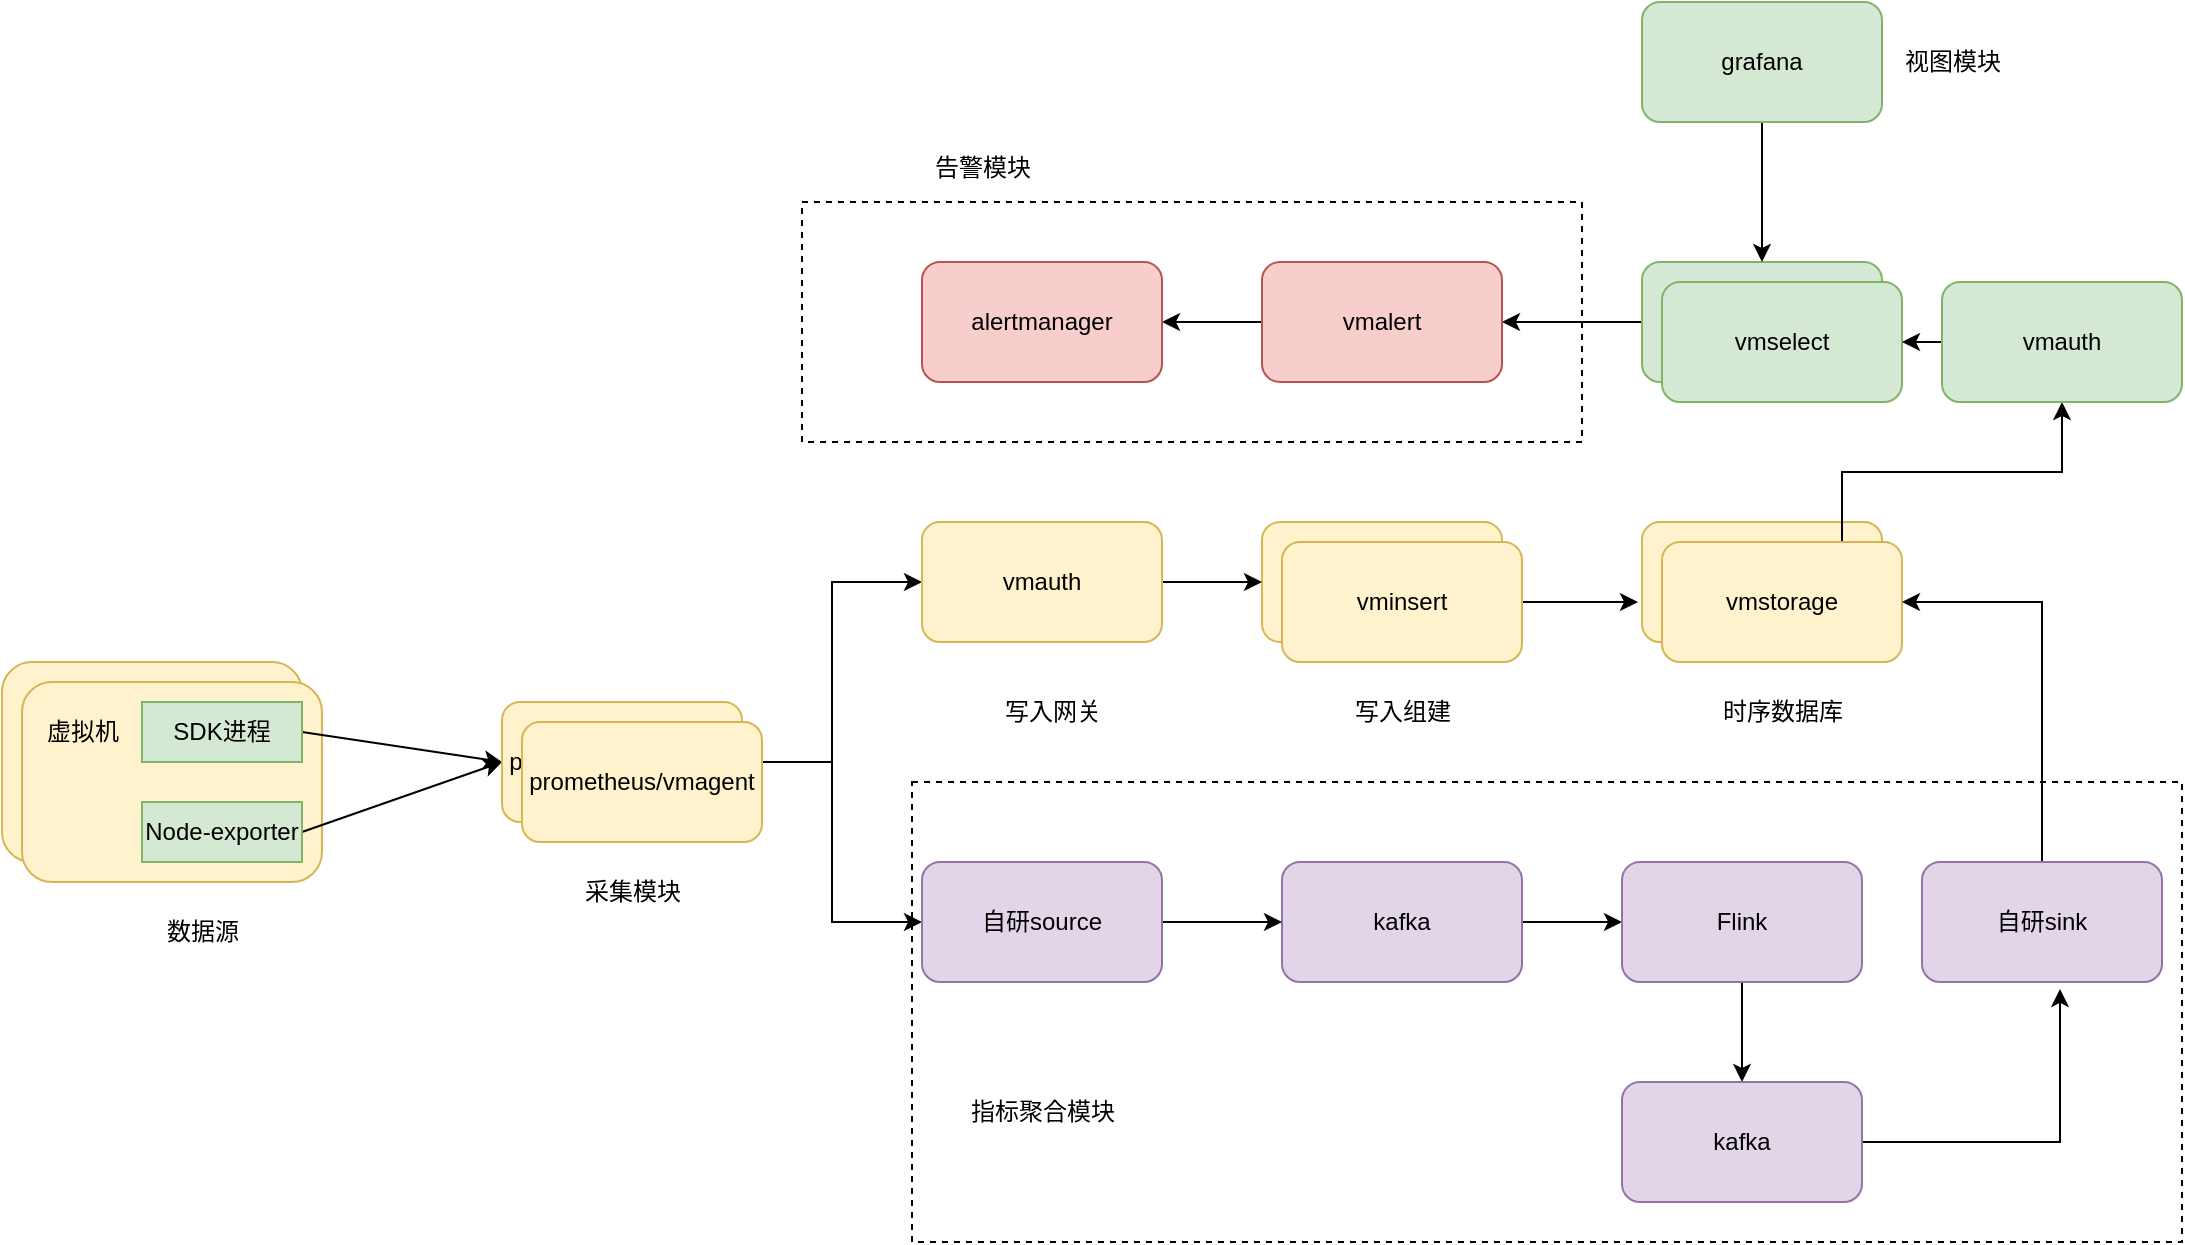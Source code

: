 <mxfile version="21.7.1" type="device">
  <diagram name="第 1 页" id="fkfbWnTUXxYp3sP-v49q">
    <mxGraphModel dx="1145" dy="618" grid="1" gridSize="10" guides="1" tooltips="1" connect="1" arrows="1" fold="1" page="1" pageScale="1" pageWidth="2339" pageHeight="3300" math="0" shadow="0">
      <root>
        <mxCell id="0" />
        <mxCell id="1" parent="0" />
        <mxCell id="iMyqDtAnHTY7d6lFeYDp-47" value="" style="rounded=0;whiteSpace=wrap;html=1;dashed=1;" vertex="1" parent="1">
          <mxGeometry x="505" y="430" width="635" height="230" as="geometry" />
        </mxCell>
        <mxCell id="iMyqDtAnHTY7d6lFeYDp-43" value="" style="rounded=0;whiteSpace=wrap;html=1;dashed=1;" vertex="1" parent="1">
          <mxGeometry x="450" y="140" width="390" height="120" as="geometry" />
        </mxCell>
        <mxCell id="iMyqDtAnHTY7d6lFeYDp-1" value="" style="rounded=1;whiteSpace=wrap;html=1;fillColor=#fff2cc;strokeColor=#d6b656;" vertex="1" parent="1">
          <mxGeometry x="50" y="370" width="150" height="100" as="geometry" />
        </mxCell>
        <mxCell id="iMyqDtAnHTY7d6lFeYDp-2" value="SDK进程" style="rounded=0;whiteSpace=wrap;html=1;fillColor=#d5e8d4;strokeColor=#82b366;" vertex="1" parent="1">
          <mxGeometry x="110" y="380" width="80" height="30" as="geometry" />
        </mxCell>
        <mxCell id="iMyqDtAnHTY7d6lFeYDp-3" value="Node-exporter" style="rounded=0;whiteSpace=wrap;html=1;fillColor=#d5e8d4;strokeColor=#82b366;" vertex="1" parent="1">
          <mxGeometry x="110" y="430" width="80" height="30" as="geometry" />
        </mxCell>
        <mxCell id="iMyqDtAnHTY7d6lFeYDp-4" value="虚拟机" style="text;html=1;align=center;verticalAlign=middle;resizable=0;points=[];autosize=1;strokeColor=none;fillColor=none;" vertex="1" parent="1">
          <mxGeometry x="50" y="380" width="60" height="30" as="geometry" />
        </mxCell>
        <mxCell id="iMyqDtAnHTY7d6lFeYDp-5" value="" style="rounded=1;whiteSpace=wrap;html=1;fillColor=#fff2cc;strokeColor=#d6b656;" vertex="1" parent="1">
          <mxGeometry x="60" y="380" width="150" height="100" as="geometry" />
        </mxCell>
        <mxCell id="iMyqDtAnHTY7d6lFeYDp-10" style="rounded=0;orthogonalLoop=1;jettySize=auto;html=1;exitX=1;exitY=0.5;exitDx=0;exitDy=0;entryX=0;entryY=0.5;entryDx=0;entryDy=0;" edge="1" parent="1" source="iMyqDtAnHTY7d6lFeYDp-6" target="iMyqDtAnHTY7d6lFeYDp-9">
          <mxGeometry relative="1" as="geometry" />
        </mxCell>
        <mxCell id="iMyqDtAnHTY7d6lFeYDp-6" value="SDK进程" style="rounded=0;whiteSpace=wrap;html=1;fillColor=#d5e8d4;strokeColor=#82b366;" vertex="1" parent="1">
          <mxGeometry x="120" y="390" width="80" height="30" as="geometry" />
        </mxCell>
        <mxCell id="iMyqDtAnHTY7d6lFeYDp-11" style="rounded=0;orthogonalLoop=1;jettySize=auto;html=1;exitX=1;exitY=0.5;exitDx=0;exitDy=0;" edge="1" parent="1" source="iMyqDtAnHTY7d6lFeYDp-7">
          <mxGeometry relative="1" as="geometry">
            <mxPoint x="300" y="420" as="targetPoint" />
          </mxGeometry>
        </mxCell>
        <mxCell id="iMyqDtAnHTY7d6lFeYDp-7" value="Node-exporter" style="rounded=0;whiteSpace=wrap;html=1;fillColor=#d5e8d4;strokeColor=#82b366;" vertex="1" parent="1">
          <mxGeometry x="120" y="440" width="80" height="30" as="geometry" />
        </mxCell>
        <mxCell id="iMyqDtAnHTY7d6lFeYDp-8" value="虚拟机" style="text;html=1;align=center;verticalAlign=middle;resizable=0;points=[];autosize=1;strokeColor=none;fillColor=none;" vertex="1" parent="1">
          <mxGeometry x="60" y="390" width="60" height="30" as="geometry" />
        </mxCell>
        <mxCell id="iMyqDtAnHTY7d6lFeYDp-15" style="edgeStyle=orthogonalEdgeStyle;rounded=0;orthogonalLoop=1;jettySize=auto;html=1;exitX=1;exitY=0.5;exitDx=0;exitDy=0;entryX=0;entryY=0.5;entryDx=0;entryDy=0;" edge="1" parent="1" source="iMyqDtAnHTY7d6lFeYDp-9" target="iMyqDtAnHTY7d6lFeYDp-14">
          <mxGeometry relative="1" as="geometry" />
        </mxCell>
        <mxCell id="iMyqDtAnHTY7d6lFeYDp-18" style="edgeStyle=orthogonalEdgeStyle;rounded=0;orthogonalLoop=1;jettySize=auto;html=1;exitX=1;exitY=0.5;exitDx=0;exitDy=0;entryX=0;entryY=0.5;entryDx=0;entryDy=0;" edge="1" parent="1" source="iMyqDtAnHTY7d6lFeYDp-9" target="iMyqDtAnHTY7d6lFeYDp-17">
          <mxGeometry relative="1" as="geometry" />
        </mxCell>
        <mxCell id="iMyqDtAnHTY7d6lFeYDp-9" value="prometheus/vmagent" style="rounded=1;whiteSpace=wrap;html=1;fillColor=#fff2cc;strokeColor=#d6b656;" vertex="1" parent="1">
          <mxGeometry x="300" y="390" width="120" height="60" as="geometry" />
        </mxCell>
        <mxCell id="iMyqDtAnHTY7d6lFeYDp-13" value="vminsert" style="rounded=1;whiteSpace=wrap;html=1;fillColor=#fff2cc;strokeColor=#d6b656;" vertex="1" parent="1">
          <mxGeometry x="680" y="300" width="120" height="60" as="geometry" />
        </mxCell>
        <mxCell id="iMyqDtAnHTY7d6lFeYDp-26" style="edgeStyle=orthogonalEdgeStyle;rounded=0;orthogonalLoop=1;jettySize=auto;html=1;exitX=1;exitY=0.5;exitDx=0;exitDy=0;entryX=0;entryY=0.5;entryDx=0;entryDy=0;" edge="1" parent="1" source="iMyqDtAnHTY7d6lFeYDp-14" target="iMyqDtAnHTY7d6lFeYDp-13">
          <mxGeometry relative="1" as="geometry" />
        </mxCell>
        <mxCell id="iMyqDtAnHTY7d6lFeYDp-14" value="vmauth" style="rounded=1;whiteSpace=wrap;html=1;fillColor=#fff2cc;strokeColor=#d6b656;" vertex="1" parent="1">
          <mxGeometry x="510" y="300" width="120" height="60" as="geometry" />
        </mxCell>
        <mxCell id="iMyqDtAnHTY7d6lFeYDp-28" style="edgeStyle=orthogonalEdgeStyle;rounded=0;orthogonalLoop=1;jettySize=auto;html=1;exitX=1;exitY=0.5;exitDx=0;exitDy=0;" edge="1" parent="1" source="iMyqDtAnHTY7d6lFeYDp-16" target="iMyqDtAnHTY7d6lFeYDp-20">
          <mxGeometry relative="1" as="geometry" />
        </mxCell>
        <mxCell id="iMyqDtAnHTY7d6lFeYDp-16" value="kafka" style="rounded=1;whiteSpace=wrap;html=1;fillColor=#e1d5e7;strokeColor=#9673a6;" vertex="1" parent="1">
          <mxGeometry x="690" y="470" width="120" height="60" as="geometry" />
        </mxCell>
        <mxCell id="iMyqDtAnHTY7d6lFeYDp-19" style="edgeStyle=orthogonalEdgeStyle;rounded=0;orthogonalLoop=1;jettySize=auto;html=1;exitX=1;exitY=0.5;exitDx=0;exitDy=0;entryX=0;entryY=0.5;entryDx=0;entryDy=0;" edge="1" parent="1" source="iMyqDtAnHTY7d6lFeYDp-17" target="iMyqDtAnHTY7d6lFeYDp-16">
          <mxGeometry relative="1" as="geometry" />
        </mxCell>
        <mxCell id="iMyqDtAnHTY7d6lFeYDp-17" value="自研source" style="rounded=1;whiteSpace=wrap;html=1;fillColor=#e1d5e7;strokeColor=#9673a6;" vertex="1" parent="1">
          <mxGeometry x="510" y="470" width="120" height="60" as="geometry" />
        </mxCell>
        <mxCell id="iMyqDtAnHTY7d6lFeYDp-30" style="edgeStyle=orthogonalEdgeStyle;rounded=0;orthogonalLoop=1;jettySize=auto;html=1;exitX=0.5;exitY=1;exitDx=0;exitDy=0;" edge="1" parent="1" source="iMyqDtAnHTY7d6lFeYDp-20" target="iMyqDtAnHTY7d6lFeYDp-29">
          <mxGeometry relative="1" as="geometry" />
        </mxCell>
        <mxCell id="iMyqDtAnHTY7d6lFeYDp-20" value="Flink" style="rounded=1;whiteSpace=wrap;html=1;fillColor=#e1d5e7;strokeColor=#9673a6;" vertex="1" parent="1">
          <mxGeometry x="860" y="470" width="120" height="60" as="geometry" />
        </mxCell>
        <mxCell id="iMyqDtAnHTY7d6lFeYDp-21" value="prometheus/vmagent" style="rounded=1;whiteSpace=wrap;html=1;fillColor=#fff2cc;strokeColor=#d6b656;" vertex="1" parent="1">
          <mxGeometry x="310" y="400" width="120" height="60" as="geometry" />
        </mxCell>
        <mxCell id="iMyqDtAnHTY7d6lFeYDp-27" style="edgeStyle=orthogonalEdgeStyle;rounded=0;orthogonalLoop=1;jettySize=auto;html=1;" edge="1" parent="1" source="iMyqDtAnHTY7d6lFeYDp-22">
          <mxGeometry relative="1" as="geometry">
            <mxPoint x="818" y="340" as="sourcePoint" />
            <mxPoint x="868" y="340" as="targetPoint" />
          </mxGeometry>
        </mxCell>
        <mxCell id="iMyqDtAnHTY7d6lFeYDp-22" value="vminsert" style="rounded=1;whiteSpace=wrap;html=1;fillColor=#fff2cc;strokeColor=#d6b656;" vertex="1" parent="1">
          <mxGeometry x="690" y="310" width="120" height="60" as="geometry" />
        </mxCell>
        <mxCell id="iMyqDtAnHTY7d6lFeYDp-23" value="vmstorage" style="rounded=1;whiteSpace=wrap;html=1;fillColor=#fff2cc;strokeColor=#d6b656;" vertex="1" parent="1">
          <mxGeometry x="870" y="300" width="120" height="60" as="geometry" />
        </mxCell>
        <mxCell id="iMyqDtAnHTY7d6lFeYDp-54" style="edgeStyle=orthogonalEdgeStyle;rounded=0;orthogonalLoop=1;jettySize=auto;html=1;exitX=0.75;exitY=0;exitDx=0;exitDy=0;entryX=0.5;entryY=1;entryDx=0;entryDy=0;" edge="1" parent="1" source="iMyqDtAnHTY7d6lFeYDp-24" target="iMyqDtAnHTY7d6lFeYDp-53">
          <mxGeometry relative="1" as="geometry" />
        </mxCell>
        <mxCell id="iMyqDtAnHTY7d6lFeYDp-24" value="vmstorage" style="rounded=1;whiteSpace=wrap;html=1;fillColor=#fff2cc;strokeColor=#d6b656;" vertex="1" parent="1">
          <mxGeometry x="880" y="310" width="120" height="60" as="geometry" />
        </mxCell>
        <mxCell id="iMyqDtAnHTY7d6lFeYDp-32" style="edgeStyle=orthogonalEdgeStyle;rounded=0;orthogonalLoop=1;jettySize=auto;html=1;exitX=1;exitY=0.5;exitDx=0;exitDy=0;entryX=0.575;entryY=1.058;entryDx=0;entryDy=0;entryPerimeter=0;" edge="1" parent="1" source="iMyqDtAnHTY7d6lFeYDp-29" target="iMyqDtAnHTY7d6lFeYDp-31">
          <mxGeometry relative="1" as="geometry" />
        </mxCell>
        <mxCell id="iMyqDtAnHTY7d6lFeYDp-29" value="kafka" style="rounded=1;whiteSpace=wrap;html=1;fillColor=#e1d5e7;strokeColor=#9673a6;" vertex="1" parent="1">
          <mxGeometry x="860" y="580" width="120" height="60" as="geometry" />
        </mxCell>
        <mxCell id="iMyqDtAnHTY7d6lFeYDp-33" style="edgeStyle=orthogonalEdgeStyle;rounded=0;orthogonalLoop=1;jettySize=auto;html=1;exitX=0.5;exitY=0;exitDx=0;exitDy=0;entryX=1;entryY=0.5;entryDx=0;entryDy=0;" edge="1" parent="1" source="iMyqDtAnHTY7d6lFeYDp-31" target="iMyqDtAnHTY7d6lFeYDp-24">
          <mxGeometry relative="1" as="geometry">
            <mxPoint x="1020" y="370" as="targetPoint" />
          </mxGeometry>
        </mxCell>
        <mxCell id="iMyqDtAnHTY7d6lFeYDp-31" value="自研sink" style="rounded=1;whiteSpace=wrap;html=1;fillColor=#e1d5e7;strokeColor=#9673a6;" vertex="1" parent="1">
          <mxGeometry x="1010" y="470" width="120" height="60" as="geometry" />
        </mxCell>
        <mxCell id="iMyqDtAnHTY7d6lFeYDp-39" style="edgeStyle=orthogonalEdgeStyle;rounded=0;orthogonalLoop=1;jettySize=auto;html=1;exitX=0;exitY=0.5;exitDx=0;exitDy=0;entryX=1;entryY=0.5;entryDx=0;entryDy=0;" edge="1" parent="1" source="iMyqDtAnHTY7d6lFeYDp-34" target="iMyqDtAnHTY7d6lFeYDp-36">
          <mxGeometry relative="1" as="geometry" />
        </mxCell>
        <mxCell id="iMyqDtAnHTY7d6lFeYDp-34" value="vmselect" style="rounded=1;whiteSpace=wrap;html=1;fillColor=#d5e8d4;strokeColor=#82b366;" vertex="1" parent="1">
          <mxGeometry x="870" y="170" width="120" height="60" as="geometry" />
        </mxCell>
        <mxCell id="iMyqDtAnHTY7d6lFeYDp-38" style="edgeStyle=orthogonalEdgeStyle;rounded=0;orthogonalLoop=1;jettySize=auto;html=1;exitX=0;exitY=0.5;exitDx=0;exitDy=0;" edge="1" parent="1" source="iMyqDtAnHTY7d6lFeYDp-36" target="iMyqDtAnHTY7d6lFeYDp-37">
          <mxGeometry relative="1" as="geometry" />
        </mxCell>
        <mxCell id="iMyqDtAnHTY7d6lFeYDp-36" value="vmalert" style="rounded=1;whiteSpace=wrap;html=1;fillColor=#f8cecc;strokeColor=#b85450;" vertex="1" parent="1">
          <mxGeometry x="680" y="170" width="120" height="60" as="geometry" />
        </mxCell>
        <mxCell id="iMyqDtAnHTY7d6lFeYDp-37" value="alertmanager" style="rounded=1;whiteSpace=wrap;html=1;fillColor=#f8cecc;strokeColor=#b85450;" vertex="1" parent="1">
          <mxGeometry x="510" y="170" width="120" height="60" as="geometry" />
        </mxCell>
        <mxCell id="iMyqDtAnHTY7d6lFeYDp-41" style="edgeStyle=orthogonalEdgeStyle;rounded=0;orthogonalLoop=1;jettySize=auto;html=1;exitX=0.5;exitY=1;exitDx=0;exitDy=0;entryX=0.5;entryY=0;entryDx=0;entryDy=0;" edge="1" parent="1" source="iMyqDtAnHTY7d6lFeYDp-40" target="iMyqDtAnHTY7d6lFeYDp-34">
          <mxGeometry relative="1" as="geometry" />
        </mxCell>
        <mxCell id="iMyqDtAnHTY7d6lFeYDp-40" value="grafana" style="rounded=1;whiteSpace=wrap;html=1;fillColor=#d5e8d4;strokeColor=#82b366;" vertex="1" parent="1">
          <mxGeometry x="870" y="40" width="120" height="60" as="geometry" />
        </mxCell>
        <mxCell id="iMyqDtAnHTY7d6lFeYDp-42" value="vmselect" style="rounded=1;whiteSpace=wrap;html=1;fillColor=#d5e8d4;strokeColor=#82b366;" vertex="1" parent="1">
          <mxGeometry x="880" y="180" width="120" height="60" as="geometry" />
        </mxCell>
        <mxCell id="iMyqDtAnHTY7d6lFeYDp-44" value="写入组建" style="text;html=1;align=center;verticalAlign=middle;resizable=0;points=[];autosize=1;strokeColor=none;fillColor=none;" vertex="1" parent="1">
          <mxGeometry x="715" y="380" width="70" height="30" as="geometry" />
        </mxCell>
        <mxCell id="iMyqDtAnHTY7d6lFeYDp-45" value="告警模块" style="text;html=1;align=center;verticalAlign=middle;resizable=0;points=[];autosize=1;strokeColor=none;fillColor=none;" vertex="1" parent="1">
          <mxGeometry x="505" y="108" width="70" height="30" as="geometry" />
        </mxCell>
        <mxCell id="iMyqDtAnHTY7d6lFeYDp-46" value="采集模块" style="text;html=1;align=center;verticalAlign=middle;resizable=0;points=[];autosize=1;strokeColor=none;fillColor=none;" vertex="1" parent="1">
          <mxGeometry x="330" y="470" width="70" height="30" as="geometry" />
        </mxCell>
        <mxCell id="iMyqDtAnHTY7d6lFeYDp-48" value="指标聚合模块" style="text;html=1;align=center;verticalAlign=middle;resizable=0;points=[];autosize=1;strokeColor=none;fillColor=none;" vertex="1" parent="1">
          <mxGeometry x="520" y="580" width="100" height="30" as="geometry" />
        </mxCell>
        <mxCell id="iMyqDtAnHTY7d6lFeYDp-49" value="视图模块" style="text;html=1;align=center;verticalAlign=middle;resizable=0;points=[];autosize=1;strokeColor=none;fillColor=none;" vertex="1" parent="1">
          <mxGeometry x="990" y="55" width="70" height="30" as="geometry" />
        </mxCell>
        <mxCell id="iMyqDtAnHTY7d6lFeYDp-50" value="数据源" style="text;html=1;align=center;verticalAlign=middle;resizable=0;points=[];autosize=1;strokeColor=none;fillColor=none;" vertex="1" parent="1">
          <mxGeometry x="120" y="490" width="60" height="30" as="geometry" />
        </mxCell>
        <mxCell id="iMyqDtAnHTY7d6lFeYDp-51" value="时序数据库" style="text;html=1;align=center;verticalAlign=middle;resizable=0;points=[];autosize=1;strokeColor=none;fillColor=none;" vertex="1" parent="1">
          <mxGeometry x="900" y="380" width="80" height="30" as="geometry" />
        </mxCell>
        <mxCell id="iMyqDtAnHTY7d6lFeYDp-52" value="写入网关" style="text;html=1;align=center;verticalAlign=middle;resizable=0;points=[];autosize=1;strokeColor=none;fillColor=none;" vertex="1" parent="1">
          <mxGeometry x="540" y="380" width="70" height="30" as="geometry" />
        </mxCell>
        <mxCell id="iMyqDtAnHTY7d6lFeYDp-55" style="edgeStyle=orthogonalEdgeStyle;rounded=0;orthogonalLoop=1;jettySize=auto;html=1;exitX=0;exitY=0.5;exitDx=0;exitDy=0;entryX=1;entryY=0.5;entryDx=0;entryDy=0;" edge="1" parent="1" source="iMyqDtAnHTY7d6lFeYDp-53" target="iMyqDtAnHTY7d6lFeYDp-42">
          <mxGeometry relative="1" as="geometry" />
        </mxCell>
        <mxCell id="iMyqDtAnHTY7d6lFeYDp-53" value="vmauth" style="rounded=1;whiteSpace=wrap;html=1;fillColor=#d5e8d4;strokeColor=#82b366;" vertex="1" parent="1">
          <mxGeometry x="1020" y="180" width="120" height="60" as="geometry" />
        </mxCell>
      </root>
    </mxGraphModel>
  </diagram>
</mxfile>
